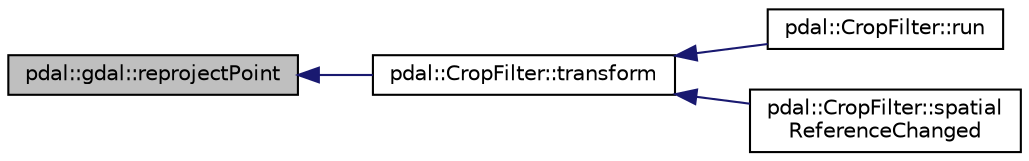 digraph "pdal::gdal::reprojectPoint"
{
  edge [fontname="Helvetica",fontsize="10",labelfontname="Helvetica",labelfontsize="10"];
  node [fontname="Helvetica",fontsize="10",shape=record];
  rankdir="LR";
  Node1 [label="pdal::gdal::reprojectPoint",height=0.2,width=0.4,color="black", fillcolor="grey75", style="filled", fontcolor="black"];
  Node1 -> Node2 [dir="back",color="midnightblue",fontsize="10",style="solid",fontname="Helvetica"];
  Node2 [label="pdal::CropFilter::transform",height=0.2,width=0.4,color="black", fillcolor="white", style="filled",URL="$classpdal_1_1CropFilter.html#a157340d5f47cf7042db09a63d2129df4"];
  Node2 -> Node3 [dir="back",color="midnightblue",fontsize="10",style="solid",fontname="Helvetica"];
  Node3 [label="pdal::CropFilter::run",height=0.2,width=0.4,color="black", fillcolor="white", style="filled",URL="$classpdal_1_1CropFilter.html#ae584881a1f5b7167ce40c74e6bee38f7"];
  Node2 -> Node4 [dir="back",color="midnightblue",fontsize="10",style="solid",fontname="Helvetica"];
  Node4 [label="pdal::CropFilter::spatial\lReferenceChanged",height=0.2,width=0.4,color="black", fillcolor="white", style="filled",URL="$classpdal_1_1CropFilter.html#a3edd91ce4bac932f640f50200ac5b3a3"];
}
